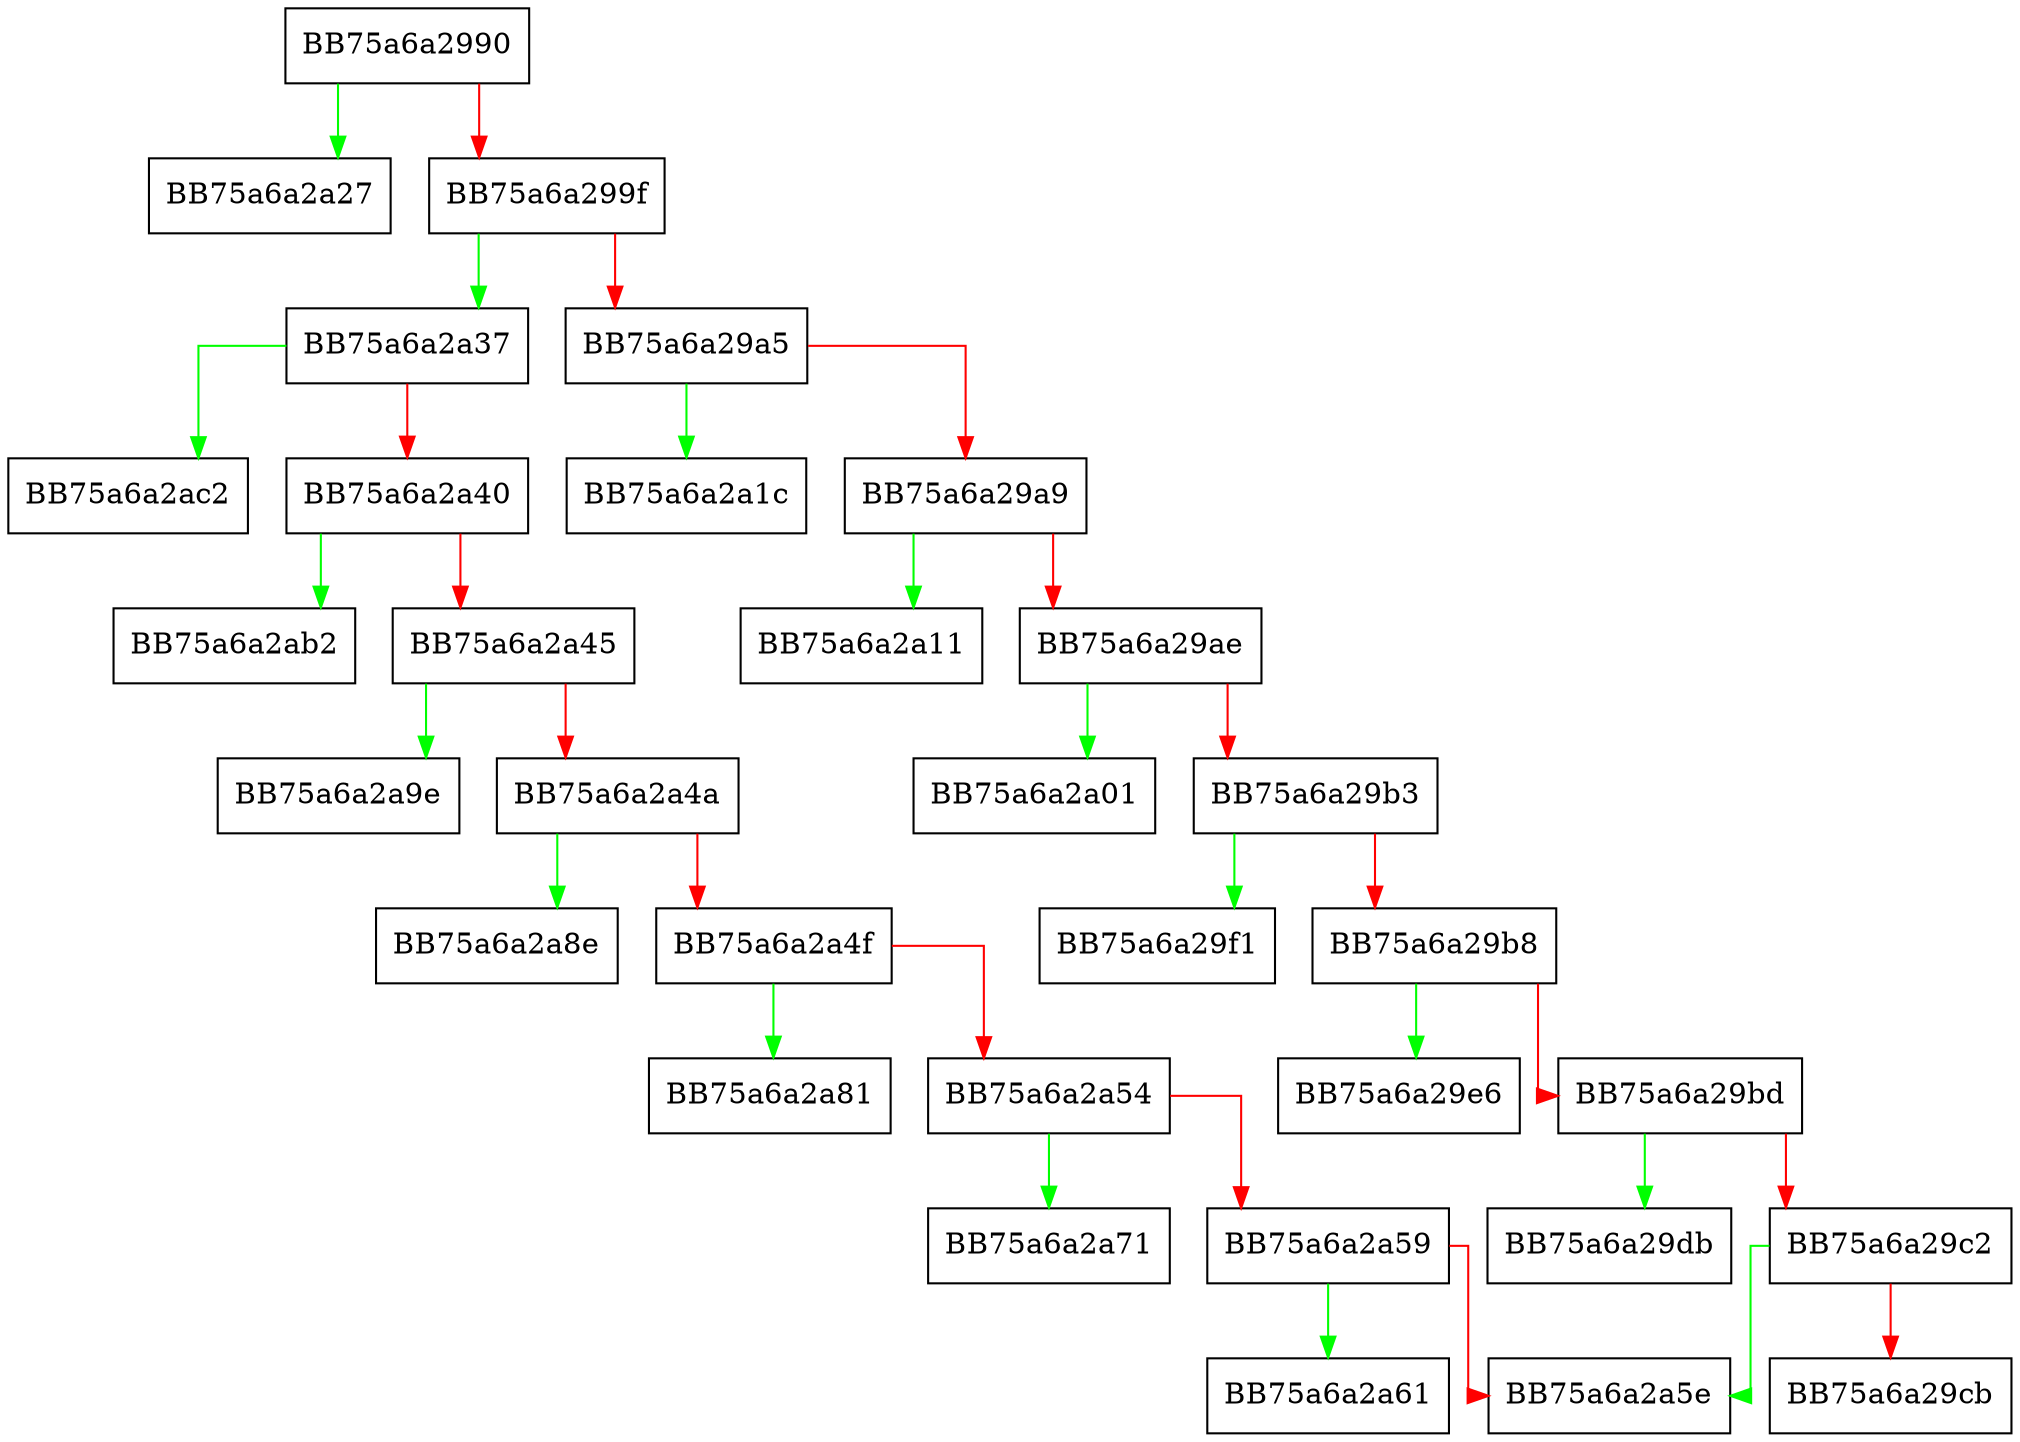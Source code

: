 digraph delegate {
  node [shape="box"];
  graph [splines=ortho];
  BB75a6a2990 -> BB75a6a2a27 [color="green"];
  BB75a6a2990 -> BB75a6a299f [color="red"];
  BB75a6a299f -> BB75a6a2a37 [color="green"];
  BB75a6a299f -> BB75a6a29a5 [color="red"];
  BB75a6a29a5 -> BB75a6a2a1c [color="green"];
  BB75a6a29a5 -> BB75a6a29a9 [color="red"];
  BB75a6a29a9 -> BB75a6a2a11 [color="green"];
  BB75a6a29a9 -> BB75a6a29ae [color="red"];
  BB75a6a29ae -> BB75a6a2a01 [color="green"];
  BB75a6a29ae -> BB75a6a29b3 [color="red"];
  BB75a6a29b3 -> BB75a6a29f1 [color="green"];
  BB75a6a29b3 -> BB75a6a29b8 [color="red"];
  BB75a6a29b8 -> BB75a6a29e6 [color="green"];
  BB75a6a29b8 -> BB75a6a29bd [color="red"];
  BB75a6a29bd -> BB75a6a29db [color="green"];
  BB75a6a29bd -> BB75a6a29c2 [color="red"];
  BB75a6a29c2 -> BB75a6a2a5e [color="green"];
  BB75a6a29c2 -> BB75a6a29cb [color="red"];
  BB75a6a2a37 -> BB75a6a2ac2 [color="green"];
  BB75a6a2a37 -> BB75a6a2a40 [color="red"];
  BB75a6a2a40 -> BB75a6a2ab2 [color="green"];
  BB75a6a2a40 -> BB75a6a2a45 [color="red"];
  BB75a6a2a45 -> BB75a6a2a9e [color="green"];
  BB75a6a2a45 -> BB75a6a2a4a [color="red"];
  BB75a6a2a4a -> BB75a6a2a8e [color="green"];
  BB75a6a2a4a -> BB75a6a2a4f [color="red"];
  BB75a6a2a4f -> BB75a6a2a81 [color="green"];
  BB75a6a2a4f -> BB75a6a2a54 [color="red"];
  BB75a6a2a54 -> BB75a6a2a71 [color="green"];
  BB75a6a2a54 -> BB75a6a2a59 [color="red"];
  BB75a6a2a59 -> BB75a6a2a61 [color="green"];
  BB75a6a2a59 -> BB75a6a2a5e [color="red"];
}